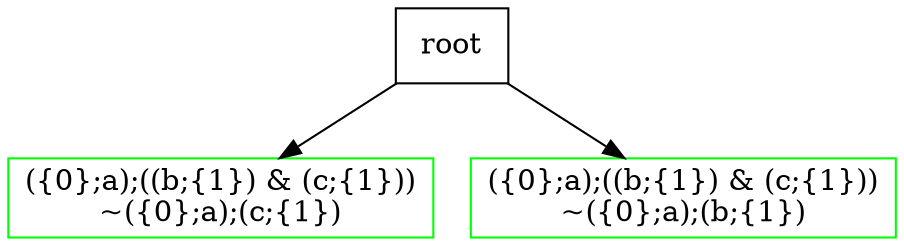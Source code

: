 digraph {
node[shape="box"]
N0x151305760[tooltip="9656649337281772595

", label="({0};a);((b;{1}) & (c;{1}))
~({0};a);(c;{1})
", color=green];
root -> N0x151305760;
N0x151305810[tooltip="1276544960393502803

", label="({0};a);((b;{1}) & (c;{1}))
~({0};a);(b;{1})
", color=green];
root -> N0x151305810;
}
